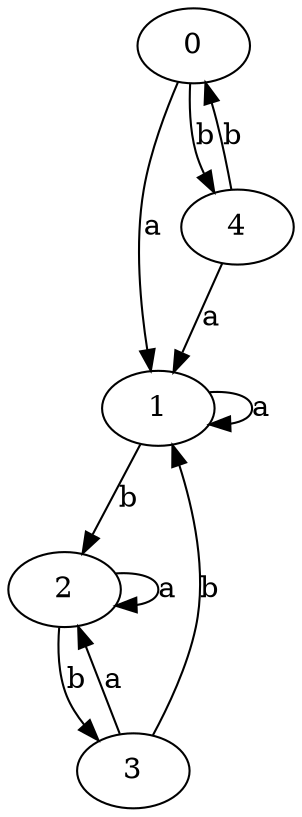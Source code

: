 digraph {
 ranksep=0.5;
 d2tdocpreamble = "\usetikzlibrary{automata}";
 d2tfigpreamble = "\tikzstyle{every state}= [ draw=blue!50,very thick,fill=blue!20]  \tikzstyle{auto}= [fill=white]";
 node [style="state"];
 edge [lblstyle="auto",topath="bend right", len=4  ]
  "0" [label="0",];
  "1" [label="1",style = "state, accepting"];
  "2" [label="2",];
  "3" [label="3",];
  "4" [label="4",style = "state, initial"];
  "0" -> "1" [label="a"];
  "0" -> "4" [label="b"];
  "1" -> "1" [label="a",topath="loop above"];
  "1" -> "2" [label="b"];
  "2" -> "2" [label="a",topath="loop above"];
  "2" -> "3" [label="b"];
  "3" -> "1" [label="b"];
  "3" -> "2" [label="a"];
  "4" -> "0" [label="b"];
  "4" -> "1" [label="a"];
}